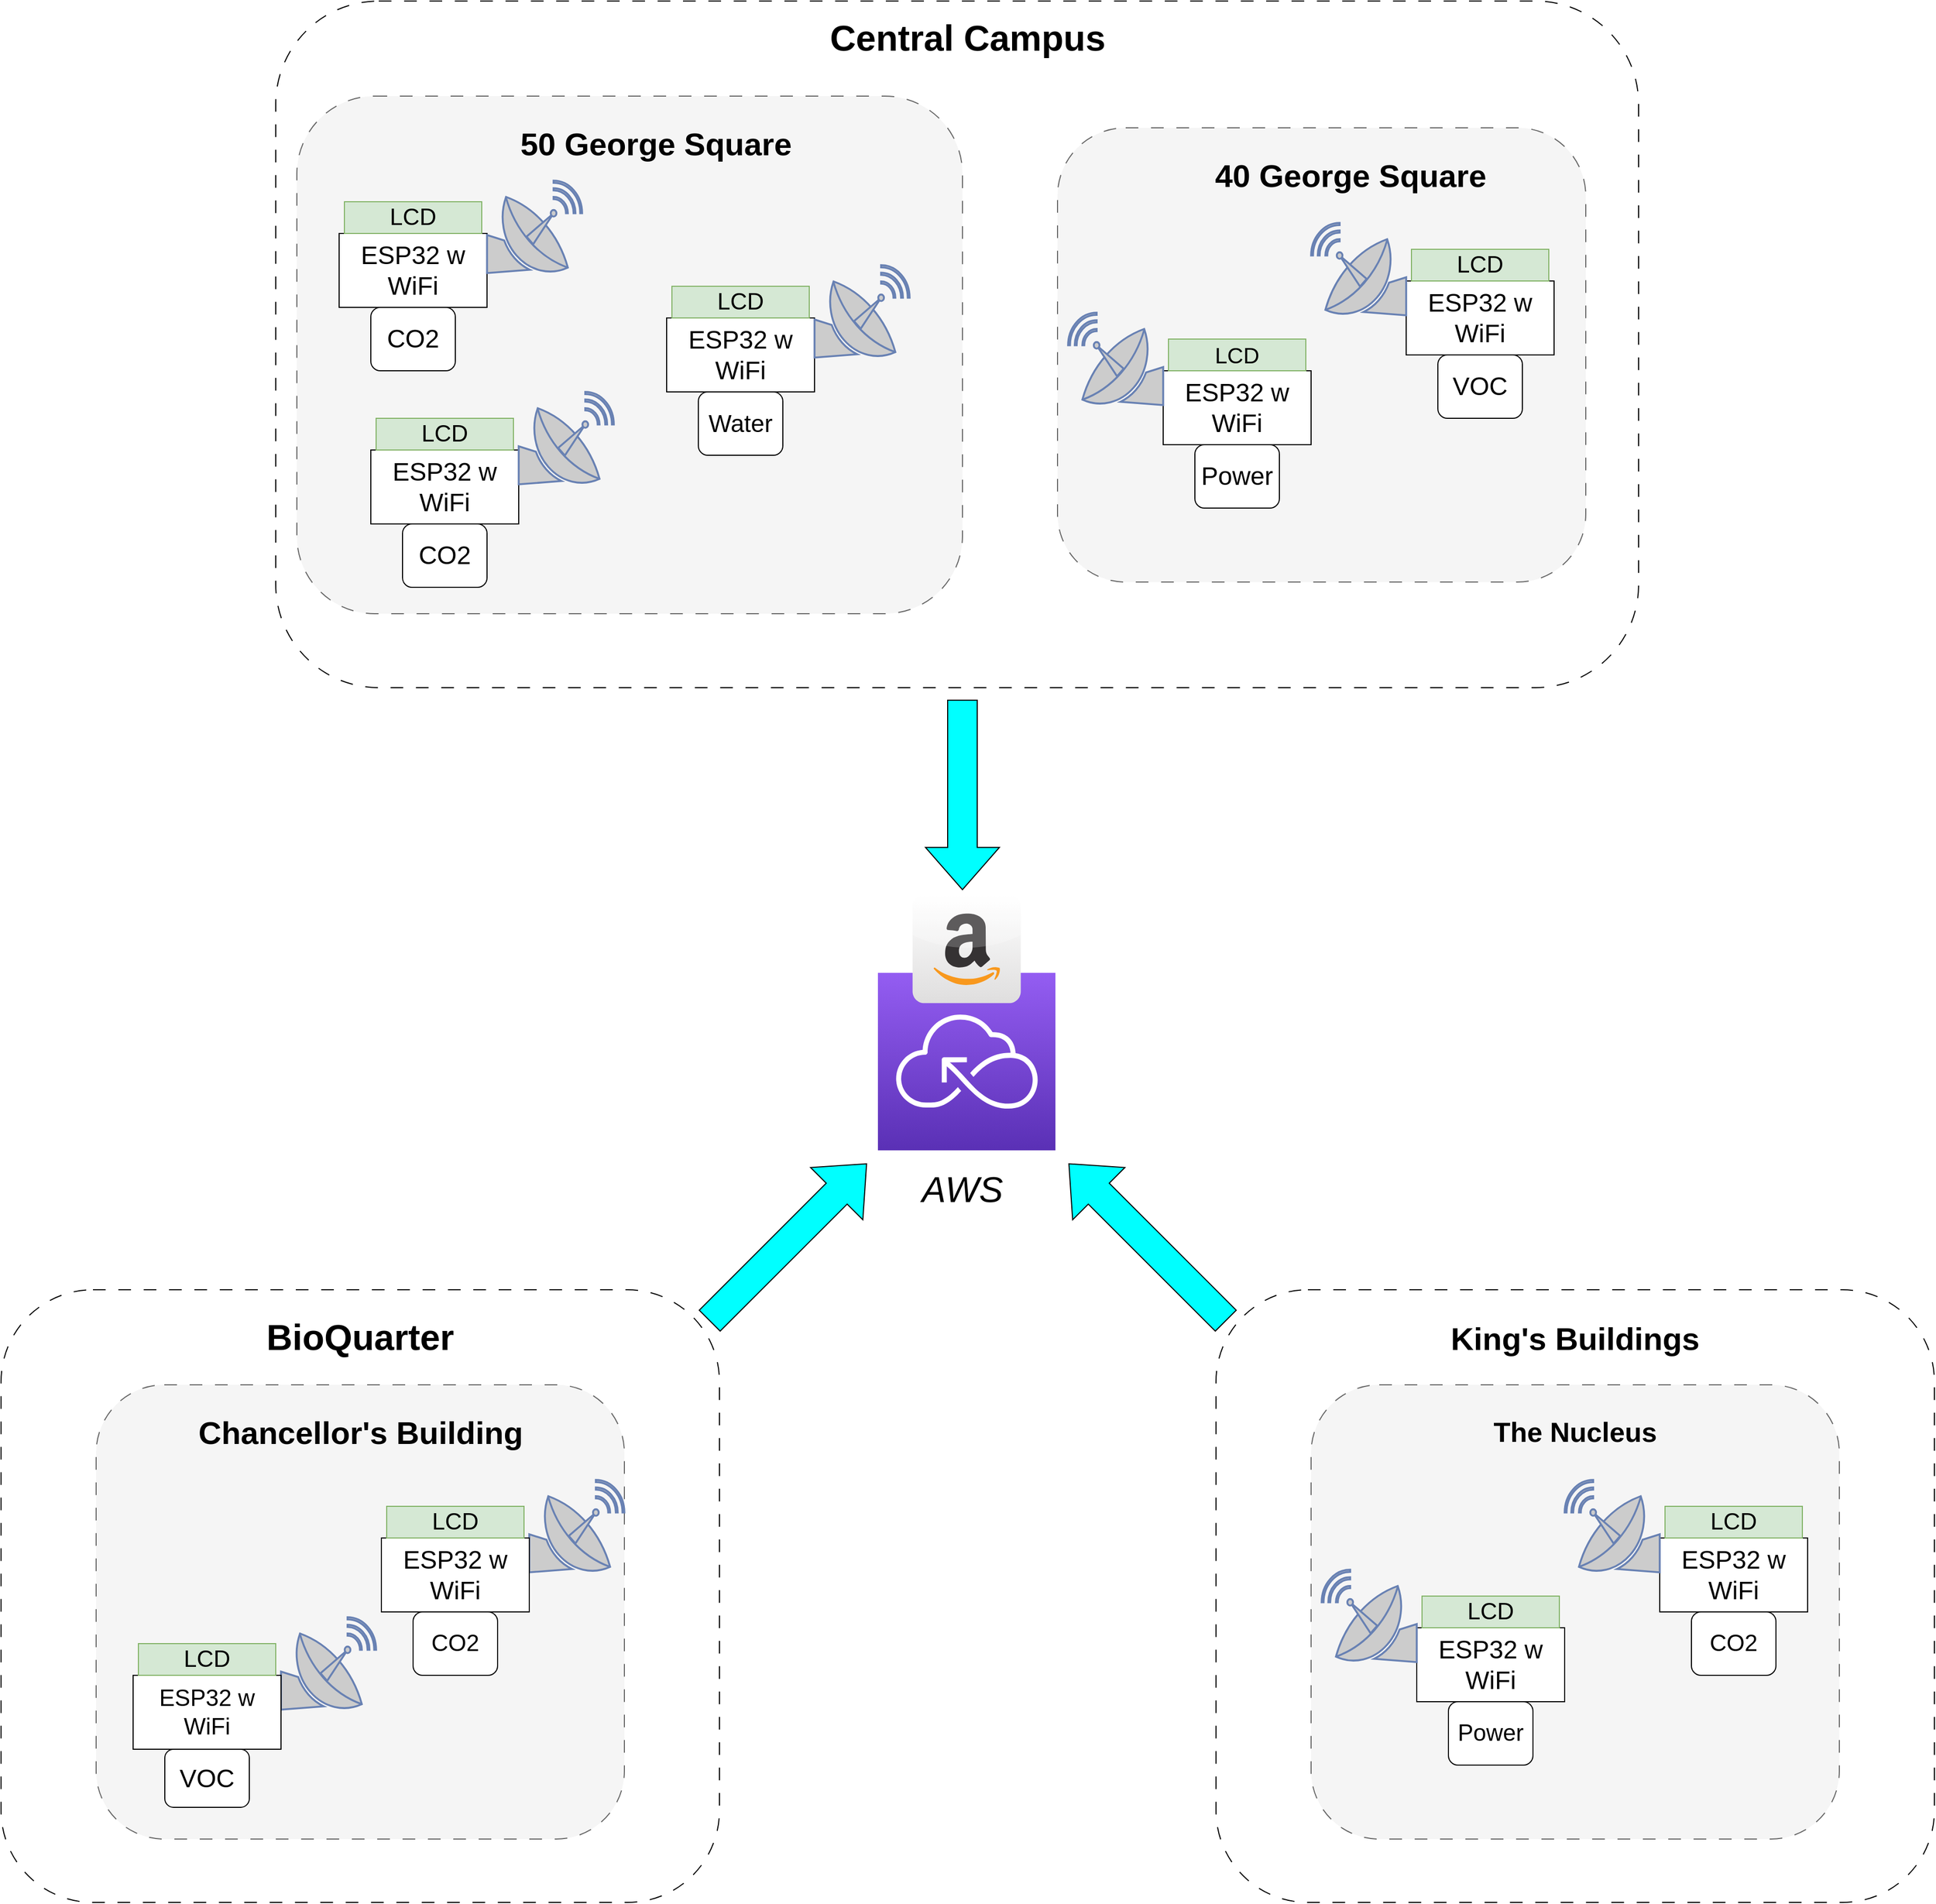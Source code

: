 <mxfile version="20.8.16" type="device"><diagram name="Page-1" id="qKmMb_Kjm5_Kfk0yvizU"><mxGraphModel dx="2229" dy="2649" grid="1" gridSize="10" guides="1" tooltips="1" connect="1" arrows="1" fold="1" page="1" pageScale="1" pageWidth="850" pageHeight="1100" math="0" shadow="0"><root><mxCell id="0"/><mxCell id="1" parent="0"/><mxCell id="CQCy-CGumaQdErWi3SLy-47" value="" style="group" vertex="1" connectable="0" parent="1"><mxGeometry x="1410" y="660" width="680" height="580" as="geometry"/></mxCell><mxCell id="CQCy-CGumaQdErWi3SLy-45" value="" style="rounded=1;whiteSpace=wrap;html=1;dashed=1;dashPattern=12 12;fontSize=34;fillColor=default;" vertex="1" parent="CQCy-CGumaQdErWi3SLy-47"><mxGeometry width="680" height="580" as="geometry"/></mxCell><mxCell id="CQCy-CGumaQdErWi3SLy-46" value="&lt;b&gt;&lt;font style=&quot;font-size: 30px;&quot;&gt;King's Buildings&lt;/font&gt;&lt;/b&gt;" style="text;html=1;strokeColor=none;fillColor=none;align=center;verticalAlign=middle;whiteSpace=wrap;rounded=0;fontSize=34;" vertex="1" parent="CQCy-CGumaQdErWi3SLy-47"><mxGeometry x="195" y="30" width="290" height="30" as="geometry"/></mxCell><mxCell id="CQCy-CGumaQdErWi3SLy-48" value="" style="group" vertex="1" connectable="0" parent="1"><mxGeometry x="1500" y="750" width="500" height="430" as="geometry"/></mxCell><mxCell id="CQCy-CGumaQdErWi3SLy-35" value="" style="rounded=1;whiteSpace=wrap;html=1;fontSize=14;fillColor=#f5f5f5;dashed=1;dashPattern=12 12;fontColor=#333333;strokeColor=#666666;" vertex="1" parent="CQCy-CGumaQdErWi3SLy-48"><mxGeometry width="500" height="430" as="geometry"/></mxCell><mxCell id="CQCy-CGumaQdErWi3SLy-44" value="&lt;font size=&quot;1&quot; style=&quot;&quot;&gt;&lt;b style=&quot;font-size: 26px;&quot;&gt;The Nucleus&lt;/b&gt;&lt;/font&gt;" style="text;html=1;strokeColor=none;fillColor=none;align=center;verticalAlign=middle;whiteSpace=wrap;rounded=0;fontSize=14;" vertex="1" parent="CQCy-CGumaQdErWi3SLy-48"><mxGeometry x="135" y="20" width="230" height="50" as="geometry"/></mxCell><mxCell id="CQCy-CGumaQdErWi3SLy-34" value="" style="group" vertex="1" connectable="0" parent="1"><mxGeometry x="520" y="-560" width="1290" height="650" as="geometry"/></mxCell><mxCell id="CQCy-CGumaQdErWi3SLy-32" value="" style="rounded=1;whiteSpace=wrap;html=1;dashed=1;dashPattern=12 12;fontSize=22;fillColor=default;" vertex="1" parent="CQCy-CGumaQdErWi3SLy-34"><mxGeometry width="1290" height="650" as="geometry"/></mxCell><mxCell id="CQCy-CGumaQdErWi3SLy-33" value="&lt;font style=&quot;font-size: 34px;&quot;&gt;&lt;b&gt;Central Campus&lt;/b&gt;&lt;/font&gt;" style="text;html=1;strokeColor=none;fillColor=none;align=center;verticalAlign=middle;whiteSpace=wrap;rounded=0;fontSize=22;" vertex="1" parent="CQCy-CGumaQdErWi3SLy-34"><mxGeometry x="515" y="20" width="280" height="30" as="geometry"/></mxCell><mxCell id="CQCy-CGumaQdErWi3SLy-30" value="" style="rounded=1;whiteSpace=wrap;html=1;fontSize=14;fillColor=#f5f5f5;dashed=1;dashPattern=12 12;strokeColor=#666666;fontColor=#333333;" vertex="1" parent="1"><mxGeometry x="540" y="-470" width="630" height="490" as="geometry"/></mxCell><mxCell id="CQCy-CGumaQdErWi3SLy-28" value="" style="rounded=1;whiteSpace=wrap;html=1;fontSize=14;fillColor=#f5f5f5;dashed=1;dashPattern=12 12;fontColor=#333333;strokeColor=#666666;" vertex="1" parent="1"><mxGeometry x="1260" y="-440" width="500" height="430" as="geometry"/></mxCell><mxCell id="CQCy-CGumaQdErWi3SLy-6" value="&lt;font style=&quot;&quot;&gt;&lt;font style=&quot;font-size: 24px;&quot;&gt;ESP32 w WiFi&lt;/font&gt;&lt;br&gt;&lt;/font&gt;" style="rounded=0;whiteSpace=wrap;html=1;" vertex="1" parent="1"><mxGeometry x="890" y="-260" width="140" height="70" as="geometry"/></mxCell><mxCell id="CQCy-CGumaQdErWi3SLy-8" value="&lt;font style=&quot;font-size: 22px;&quot;&gt;LCD&lt;/font&gt;" style="rounded=0;whiteSpace=wrap;html=1;fontSize=16;fillColor=#d5e8d4;strokeColor=#82b366;" vertex="1" parent="1"><mxGeometry x="895" y="-290" width="130" height="30" as="geometry"/></mxCell><mxCell id="CQCy-CGumaQdErWi3SLy-10" value="" style="fontColor=#0066CC;verticalAlign=top;verticalLabelPosition=bottom;labelPosition=center;align=center;html=1;outlineConnect=0;fillColor=#CCCCCC;strokeColor=#6881B3;gradientColor=none;gradientDirection=north;strokeWidth=2;shape=mxgraph.networks.satellite_dish;fontSize=16;rotation=-90;flipH=0;flipV=1;" vertex="1" parent="1"><mxGeometry x="1030" y="-310" width="90" height="90" as="geometry"/></mxCell><mxCell id="CQCy-CGumaQdErWi3SLy-11" value="&lt;font style=&quot;font-size: 23px;&quot;&gt;Water&lt;/font&gt;" style="rounded=1;whiteSpace=wrap;html=1;fontSize=16;" vertex="1" parent="1"><mxGeometry x="920" y="-190" width="80" height="60" as="geometry"/></mxCell><mxCell id="CQCy-CGumaQdErWi3SLy-12" value="&lt;font style=&quot;&quot;&gt;&lt;font style=&quot;font-size: 24px;&quot;&gt;ESP32 w WiFi&lt;/font&gt;&lt;br&gt;&lt;/font&gt;" style="rounded=0;whiteSpace=wrap;html=1;" vertex="1" parent="1"><mxGeometry x="580" y="-340" width="140" height="70" as="geometry"/></mxCell><mxCell id="CQCy-CGumaQdErWi3SLy-13" value="&lt;font style=&quot;font-size: 22px;&quot;&gt;LCD&lt;/font&gt;" style="rounded=0;whiteSpace=wrap;html=1;fontSize=16;fillColor=#d5e8d4;strokeColor=#82b366;" vertex="1" parent="1"><mxGeometry x="585" y="-370" width="130" height="30" as="geometry"/></mxCell><mxCell id="CQCy-CGumaQdErWi3SLy-14" value="" style="fontColor=#0066CC;verticalAlign=top;verticalLabelPosition=bottom;labelPosition=center;align=center;html=1;outlineConnect=0;fillColor=#CCCCCC;strokeColor=#6881B3;gradientColor=none;gradientDirection=north;strokeWidth=2;shape=mxgraph.networks.satellite_dish;fontSize=16;rotation=-90;flipH=0;flipV=1;" vertex="1" parent="1"><mxGeometry x="720" y="-390" width="90" height="90" as="geometry"/></mxCell><mxCell id="CQCy-CGumaQdErWi3SLy-15" value="&lt;font style=&quot;font-size: 24px;&quot;&gt;CO2&lt;/font&gt;" style="rounded=1;whiteSpace=wrap;html=1;fontSize=16;" vertex="1" parent="1"><mxGeometry x="610" y="-270" width="80" height="60" as="geometry"/></mxCell><mxCell id="CQCy-CGumaQdErWi3SLy-16" value="&lt;font style=&quot;&quot;&gt;&lt;font style=&quot;font-size: 24px;&quot;&gt;ESP32 w WiFi&lt;/font&gt;&lt;br&gt;&lt;/font&gt;" style="rounded=0;whiteSpace=wrap;html=1;" vertex="1" parent="1"><mxGeometry x="1360" y="-210" width="140" height="70" as="geometry"/></mxCell><mxCell id="CQCy-CGumaQdErWi3SLy-17" value="&lt;font style=&quot;font-size: 21px;&quot;&gt;LCD&lt;/font&gt;" style="rounded=0;whiteSpace=wrap;html=1;fontSize=16;fillColor=#d5e8d4;strokeColor=#82b366;" vertex="1" parent="1"><mxGeometry x="1365" y="-240" width="130" height="30" as="geometry"/></mxCell><mxCell id="CQCy-CGumaQdErWi3SLy-18" value="" style="fontColor=#0066CC;verticalAlign=top;verticalLabelPosition=bottom;labelPosition=center;align=center;html=1;outlineConnect=0;fillColor=#CCCCCC;strokeColor=#6881B3;gradientColor=none;gradientDirection=north;strokeWidth=2;shape=mxgraph.networks.satellite_dish;fontSize=16;rotation=-90;flipH=0;flipV=0;" vertex="1" parent="1"><mxGeometry x="1270" y="-265" width="90" height="90" as="geometry"/></mxCell><mxCell id="CQCy-CGumaQdErWi3SLy-19" value="&lt;font style=&quot;font-size: 24px;&quot;&gt;Power&lt;/font&gt;" style="rounded=1;whiteSpace=wrap;html=1;fontSize=16;" vertex="1" parent="1"><mxGeometry x="1390" y="-140" width="80" height="60" as="geometry"/></mxCell><mxCell id="CQCy-CGumaQdErWi3SLy-20" value="&lt;font style=&quot;&quot;&gt;&lt;font style=&quot;font-size: 24px;&quot;&gt;ESP32 w WiFi&lt;/font&gt;&lt;br&gt;&lt;/font&gt;" style="rounded=0;whiteSpace=wrap;html=1;" vertex="1" parent="1"><mxGeometry x="1590" y="-295" width="140" height="70" as="geometry"/></mxCell><mxCell id="CQCy-CGumaQdErWi3SLy-21" value="&lt;font style=&quot;font-size: 22px;&quot;&gt;LCD&lt;/font&gt;" style="rounded=0;whiteSpace=wrap;html=1;fontSize=16;fillColor=#d5e8d4;strokeColor=#82b366;" vertex="1" parent="1"><mxGeometry x="1595" y="-325" width="130" height="30" as="geometry"/></mxCell><mxCell id="CQCy-CGumaQdErWi3SLy-22" value="" style="fontColor=#0066CC;verticalAlign=top;verticalLabelPosition=bottom;labelPosition=center;align=center;html=1;outlineConnect=0;fillColor=#CCCCCC;strokeColor=#6881B3;gradientColor=none;gradientDirection=north;strokeWidth=2;shape=mxgraph.networks.satellite_dish;fontSize=16;rotation=-90;flipH=0;flipV=0;" vertex="1" parent="1"><mxGeometry x="1500" y="-350" width="90" height="90" as="geometry"/></mxCell><mxCell id="CQCy-CGumaQdErWi3SLy-23" value="&lt;font style=&quot;font-size: 24px;&quot;&gt;VOC&lt;/font&gt;" style="rounded=1;whiteSpace=wrap;html=1;fontSize=16;" vertex="1" parent="1"><mxGeometry x="1620" y="-225" width="80" height="60" as="geometry"/></mxCell><mxCell id="CQCy-CGumaQdErWi3SLy-24" value="&lt;font style=&quot;&quot;&gt;&lt;font style=&quot;font-size: 24px;&quot;&gt;ESP32 w WiFi&lt;/font&gt;&lt;br&gt;&lt;/font&gt;" style="rounded=0;whiteSpace=wrap;html=1;" vertex="1" parent="1"><mxGeometry x="610" y="-135" width="140" height="70" as="geometry"/></mxCell><mxCell id="CQCy-CGumaQdErWi3SLy-25" value="&lt;font style=&quot;font-size: 22px;&quot;&gt;LCD&lt;/font&gt;" style="rounded=0;whiteSpace=wrap;html=1;fontSize=16;fillColor=#d5e8d4;strokeColor=#82b366;" vertex="1" parent="1"><mxGeometry x="615" y="-165" width="130" height="30" as="geometry"/></mxCell><mxCell id="CQCy-CGumaQdErWi3SLy-26" value="" style="fontColor=#0066CC;verticalAlign=top;verticalLabelPosition=bottom;labelPosition=center;align=center;html=1;outlineConnect=0;fillColor=#CCCCCC;strokeColor=#6881B3;gradientColor=none;gradientDirection=north;strokeWidth=2;shape=mxgraph.networks.satellite_dish;fontSize=16;rotation=-90;flipH=0;flipV=1;" vertex="1" parent="1"><mxGeometry x="750" y="-190" width="90" height="90" as="geometry"/></mxCell><mxCell id="CQCy-CGumaQdErWi3SLy-27" value="&lt;font style=&quot;font-size: 24px;&quot;&gt;CO2&lt;/font&gt;" style="rounded=1;whiteSpace=wrap;html=1;fontSize=16;" vertex="1" parent="1"><mxGeometry x="640" y="-65" width="80" height="60" as="geometry"/></mxCell><mxCell id="CQCy-CGumaQdErWi3SLy-29" value="&lt;font size=&quot;1&quot; style=&quot;&quot;&gt;&lt;b style=&quot;font-size: 30px;&quot;&gt;40 George Square&lt;/b&gt;&lt;/font&gt;" style="text;html=1;strokeColor=none;fillColor=none;align=center;verticalAlign=middle;whiteSpace=wrap;rounded=0;fontSize=14;" vertex="1" parent="1"><mxGeometry x="1395" y="-420" width="285" height="50" as="geometry"/></mxCell><mxCell id="CQCy-CGumaQdErWi3SLy-31" value="&lt;font size=&quot;1&quot; style=&quot;&quot;&gt;&lt;b style=&quot;font-size: 30px;&quot;&gt;50 George Square&lt;/b&gt;&lt;/font&gt;" style="text;html=1;strokeColor=none;fillColor=none;align=center;verticalAlign=middle;whiteSpace=wrap;rounded=0;fontSize=14;" vertex="1" parent="1"><mxGeometry x="740" y="-450" width="280" height="50" as="geometry"/></mxCell><mxCell id="CQCy-CGumaQdErWi3SLy-49" value="" style="group" vertex="1" connectable="0" parent="1"><mxGeometry x="1740" y="840" width="230" height="185" as="geometry"/></mxCell><mxCell id="CQCy-CGumaQdErWi3SLy-40" value="&lt;font style=&quot;&quot;&gt;&lt;font style=&quot;font-size: 24px;&quot;&gt;ESP32 w WiFi&lt;/font&gt;&lt;br&gt;&lt;/font&gt;" style="rounded=0;whiteSpace=wrap;html=1;" vertex="1" parent="CQCy-CGumaQdErWi3SLy-49"><mxGeometry x="90" y="55" width="140" height="70" as="geometry"/></mxCell><mxCell id="CQCy-CGumaQdErWi3SLy-41" value="&lt;font style=&quot;font-size: 22px;&quot;&gt;LCD&lt;/font&gt;" style="rounded=0;whiteSpace=wrap;html=1;fontSize=16;fillColor=#d5e8d4;strokeColor=#82b366;" vertex="1" parent="CQCy-CGumaQdErWi3SLy-49"><mxGeometry x="95" y="25" width="130" height="30" as="geometry"/></mxCell><mxCell id="CQCy-CGumaQdErWi3SLy-42" value="" style="fontColor=#0066CC;verticalAlign=top;verticalLabelPosition=bottom;labelPosition=center;align=center;html=1;outlineConnect=0;fillColor=#CCCCCC;strokeColor=#6881B3;gradientColor=none;gradientDirection=north;strokeWidth=2;shape=mxgraph.networks.satellite_dish;fontSize=16;rotation=-90;flipH=0;flipV=0;" vertex="1" parent="CQCy-CGumaQdErWi3SLy-49"><mxGeometry width="90" height="90" as="geometry"/></mxCell><mxCell id="CQCy-CGumaQdErWi3SLy-43" value="&lt;font style=&quot;font-size: 22px;&quot;&gt;CO2&lt;/font&gt;" style="rounded=1;whiteSpace=wrap;html=1;fontSize=16;" vertex="1" parent="CQCy-CGumaQdErWi3SLy-49"><mxGeometry x="120" y="125" width="80" height="60" as="geometry"/></mxCell><mxCell id="CQCy-CGumaQdErWi3SLy-50" value="" style="group" vertex="1" connectable="0" parent="1"><mxGeometry x="1510" y="925" width="230" height="185" as="geometry"/></mxCell><mxCell id="CQCy-CGumaQdErWi3SLy-36" value="&lt;font style=&quot;&quot;&gt;&lt;font style=&quot;font-size: 24px;&quot;&gt;ESP32 w WiFi&lt;/font&gt;&lt;br&gt;&lt;/font&gt;" style="rounded=0;whiteSpace=wrap;html=1;" vertex="1" parent="CQCy-CGumaQdErWi3SLy-50"><mxGeometry x="90" y="55" width="140" height="70" as="geometry"/></mxCell><mxCell id="CQCy-CGumaQdErWi3SLy-37" value="&lt;font style=&quot;font-size: 22px;&quot;&gt;LCD&lt;/font&gt;" style="rounded=0;whiteSpace=wrap;html=1;fontSize=16;fillColor=#d5e8d4;strokeColor=#82b366;" vertex="1" parent="CQCy-CGumaQdErWi3SLy-50"><mxGeometry x="95" y="25" width="130" height="30" as="geometry"/></mxCell><mxCell id="CQCy-CGumaQdErWi3SLy-38" value="" style="fontColor=#0066CC;verticalAlign=top;verticalLabelPosition=bottom;labelPosition=center;align=center;html=1;outlineConnect=0;fillColor=#CCCCCC;strokeColor=#6881B3;gradientColor=none;gradientDirection=north;strokeWidth=2;shape=mxgraph.networks.satellite_dish;fontSize=16;rotation=-90;flipH=0;flipV=0;" vertex="1" parent="CQCy-CGumaQdErWi3SLy-50"><mxGeometry width="90" height="90" as="geometry"/></mxCell><mxCell id="CQCy-CGumaQdErWi3SLy-39" value="&lt;font style=&quot;font-size: 22px;&quot;&gt;Power&lt;/font&gt;" style="rounded=1;whiteSpace=wrap;html=1;fontSize=16;" vertex="1" parent="CQCy-CGumaQdErWi3SLy-50"><mxGeometry x="120" y="125" width="80" height="60" as="geometry"/></mxCell><mxCell id="CQCy-CGumaQdErWi3SLy-51" value="" style="group" vertex="1" connectable="0" parent="1"><mxGeometry x="260" y="660" width="680" height="580" as="geometry"/></mxCell><mxCell id="CQCy-CGumaQdErWi3SLy-52" value="" style="rounded=1;whiteSpace=wrap;html=1;dashed=1;dashPattern=12 12;fontSize=34;fillColor=default;" vertex="1" parent="CQCy-CGumaQdErWi3SLy-51"><mxGeometry width="680" height="580" as="geometry"/></mxCell><mxCell id="CQCy-CGumaQdErWi3SLy-53" value="&lt;b&gt;BioQuarter&lt;/b&gt;" style="text;html=1;strokeColor=none;fillColor=none;align=center;verticalAlign=middle;whiteSpace=wrap;rounded=0;fontSize=34;" vertex="1" parent="CQCy-CGumaQdErWi3SLy-51"><mxGeometry x="195" y="30" width="290" height="30" as="geometry"/></mxCell><mxCell id="CQCy-CGumaQdErWi3SLy-54" value="" style="group" vertex="1" connectable="0" parent="CQCy-CGumaQdErWi3SLy-51"><mxGeometry x="90" y="90" width="560" height="430" as="geometry"/></mxCell><mxCell id="CQCy-CGumaQdErWi3SLy-55" value="" style="rounded=1;whiteSpace=wrap;html=1;fontSize=14;fillColor=#f5f5f5;dashed=1;dashPattern=12 12;fontColor=#333333;strokeColor=#666666;" vertex="1" parent="CQCy-CGumaQdErWi3SLy-54"><mxGeometry width="500" height="430" as="geometry"/></mxCell><mxCell id="CQCy-CGumaQdErWi3SLy-56" value="&lt;font size=&quot;1&quot; style=&quot;&quot;&gt;&lt;b style=&quot;font-size: 30px;&quot;&gt;Chancellor's Building&lt;/b&gt;&lt;/font&gt;" style="text;html=1;strokeColor=none;fillColor=none;align=center;verticalAlign=middle;whiteSpace=wrap;rounded=0;fontSize=14;" vertex="1" parent="CQCy-CGumaQdErWi3SLy-54"><mxGeometry x="87.5" y="20" width="325" height="50" as="geometry"/></mxCell><mxCell id="CQCy-CGumaQdErWi3SLy-68" value="" style="group" vertex="1" connectable="0" parent="CQCy-CGumaQdErWi3SLy-54"><mxGeometry x="270" y="90" width="230" height="185" as="geometry"/></mxCell><mxCell id="CQCy-CGumaQdErWi3SLy-60" value="" style="fontColor=#0066CC;verticalAlign=top;verticalLabelPosition=bottom;labelPosition=center;align=center;html=1;outlineConnect=0;fillColor=#CCCCCC;strokeColor=#6881B3;gradientColor=none;gradientDirection=north;strokeWidth=2;shape=mxgraph.networks.satellite_dish;fontSize=16;rotation=-90;flipH=0;flipV=1;" vertex="1" parent="CQCy-CGumaQdErWi3SLy-68"><mxGeometry x="140" width="90" height="90" as="geometry"/></mxCell><mxCell id="CQCy-CGumaQdErWi3SLy-58" value="&lt;font style=&quot;&quot;&gt;&lt;font style=&quot;font-size: 24px;&quot;&gt;ESP32 w WiFi&lt;/font&gt;&lt;br&gt;&lt;/font&gt;" style="rounded=0;whiteSpace=wrap;html=1;" vertex="1" parent="CQCy-CGumaQdErWi3SLy-68"><mxGeometry y="55" width="140" height="70" as="geometry"/></mxCell><mxCell id="CQCy-CGumaQdErWi3SLy-59" value="&lt;font style=&quot;font-size: 22px;&quot;&gt;LCD&lt;/font&gt;" style="rounded=0;whiteSpace=wrap;html=1;fontSize=16;fillColor=#d5e8d4;strokeColor=#82b366;" vertex="1" parent="CQCy-CGumaQdErWi3SLy-68"><mxGeometry x="5" y="25" width="130" height="30" as="geometry"/></mxCell><mxCell id="CQCy-CGumaQdErWi3SLy-61" value="&lt;font style=&quot;font-size: 22px;&quot;&gt;CO2&lt;/font&gt;" style="rounded=1;whiteSpace=wrap;html=1;fontSize=16;" vertex="1" parent="CQCy-CGumaQdErWi3SLy-68"><mxGeometry x="30" y="125" width="80" height="60" as="geometry"/></mxCell><mxCell id="CQCy-CGumaQdErWi3SLy-69" value="" style="group" vertex="1" connectable="0" parent="CQCy-CGumaQdErWi3SLy-54"><mxGeometry x="35" y="220" width="230" height="185" as="geometry"/></mxCell><mxCell id="CQCy-CGumaQdErWi3SLy-70" value="" style="fontColor=#0066CC;verticalAlign=top;verticalLabelPosition=bottom;labelPosition=center;align=center;html=1;outlineConnect=0;fillColor=#CCCCCC;strokeColor=#6881B3;gradientColor=none;gradientDirection=north;strokeWidth=2;shape=mxgraph.networks.satellite_dish;fontSize=16;rotation=-90;flipH=0;flipV=1;" vertex="1" parent="CQCy-CGumaQdErWi3SLy-69"><mxGeometry x="140" width="90" height="90" as="geometry"/></mxCell><mxCell id="CQCy-CGumaQdErWi3SLy-71" value="&lt;font style=&quot;&quot;&gt;&lt;font style=&quot;font-size: 22px;&quot;&gt;ESP32 w WiFi&lt;/font&gt;&lt;br&gt;&lt;/font&gt;" style="rounded=0;whiteSpace=wrap;html=1;" vertex="1" parent="CQCy-CGumaQdErWi3SLy-69"><mxGeometry y="55" width="140" height="70" as="geometry"/></mxCell><mxCell id="CQCy-CGumaQdErWi3SLy-72" value="&lt;font style=&quot;font-size: 22px;&quot;&gt;LCD&lt;/font&gt;" style="rounded=0;whiteSpace=wrap;html=1;fontSize=16;fillColor=#d5e8d4;strokeColor=#82b366;" vertex="1" parent="CQCy-CGumaQdErWi3SLy-69"><mxGeometry x="5" y="25" width="130" height="30" as="geometry"/></mxCell><mxCell id="CQCy-CGumaQdErWi3SLy-73" value="&lt;font style=&quot;font-size: 24px;&quot;&gt;VOC&lt;/font&gt;" style="rounded=1;whiteSpace=wrap;html=1;fontSize=16;" vertex="1" parent="CQCy-CGumaQdErWi3SLy-69"><mxGeometry x="30" y="125" width="80" height="55" as="geometry"/></mxCell><mxCell id="CQCy-CGumaQdErWi3SLy-74" value="" style="sketch=0;points=[[0,0,0],[0.25,0,0],[0.5,0,0],[0.75,0,0],[1,0,0],[0,1,0],[0.25,1,0],[0.5,1,0],[0.75,1,0],[1,1,0],[0,0.25,0],[0,0.5,0],[0,0.75,0],[1,0.25,0],[1,0.5,0],[1,0.75,0]];outlineConnect=0;fontColor=#232F3E;gradientColor=#945DF2;gradientDirection=north;fillColor=#5A30B5;strokeColor=#ffffff;dashed=0;verticalLabelPosition=bottom;verticalAlign=top;align=center;html=1;fontSize=12;fontStyle=0;aspect=fixed;shape=mxgraph.aws4.resourceIcon;resIcon=mxgraph.aws4.serverless;dashPattern=12 12;" vertex="1" parent="1"><mxGeometry x="1090" y="360" width="168" height="168" as="geometry"/></mxCell><mxCell id="CQCy-CGumaQdErWi3SLy-76" value="" style="html=1;shadow=0;dashed=0;align=center;verticalAlign=middle;shape=mxgraph.arrows2.arrow;dy=0.6;dx=40;notch=0;dashPattern=12 12;fontSize=34;fillColor=#00FFFF;rotation=-45;" vertex="1" parent="1"><mxGeometry x="900" y="580" width="210" height="70" as="geometry"/></mxCell><mxCell id="CQCy-CGumaQdErWi3SLy-77" value="" style="html=1;shadow=0;dashed=0;align=center;verticalAlign=middle;shape=mxgraph.arrows2.arrow;dy=0.6;dx=40;notch=0;dashPattern=12 12;fontSize=34;fillColor=#00FFFF;rotation=-135;" vertex="1" parent="1"><mxGeometry x="1240" y="580" width="210" height="70" as="geometry"/></mxCell><mxCell id="CQCy-CGumaQdErWi3SLy-78" value="" style="html=1;shadow=0;dashed=0;align=center;verticalAlign=middle;shape=mxgraph.arrows2.arrow;dy=0.6;dx=40;notch=0;dashPattern=12 12;fontSize=34;fillColor=#00FFFF;rotation=90;" vertex="1" parent="1"><mxGeometry x="1080.31" y="156.56" width="179.37" height="70" as="geometry"/></mxCell><mxCell id="CQCy-CGumaQdErWi3SLy-79" value="&lt;i&gt;AWS&lt;/i&gt;" style="text;html=1;strokeColor=none;fillColor=none;align=center;verticalAlign=middle;whiteSpace=wrap;rounded=0;fontSize=34;" vertex="1" parent="1"><mxGeometry x="1140" y="550" width="60" height="30" as="geometry"/></mxCell><mxCell id="CQCy-CGumaQdErWi3SLy-80" value="" style="dashed=0;outlineConnect=0;html=1;align=center;labelPosition=center;verticalLabelPosition=bottom;verticalAlign=top;shape=mxgraph.webicons.amazon;gradientColor=#DFDEDE;dashPattern=12 12;fontSize=34;" vertex="1" parent="1"><mxGeometry x="1122.8" y="286.25" width="102.4" height="102.4" as="geometry"/></mxCell></root></mxGraphModel></diagram></mxfile>